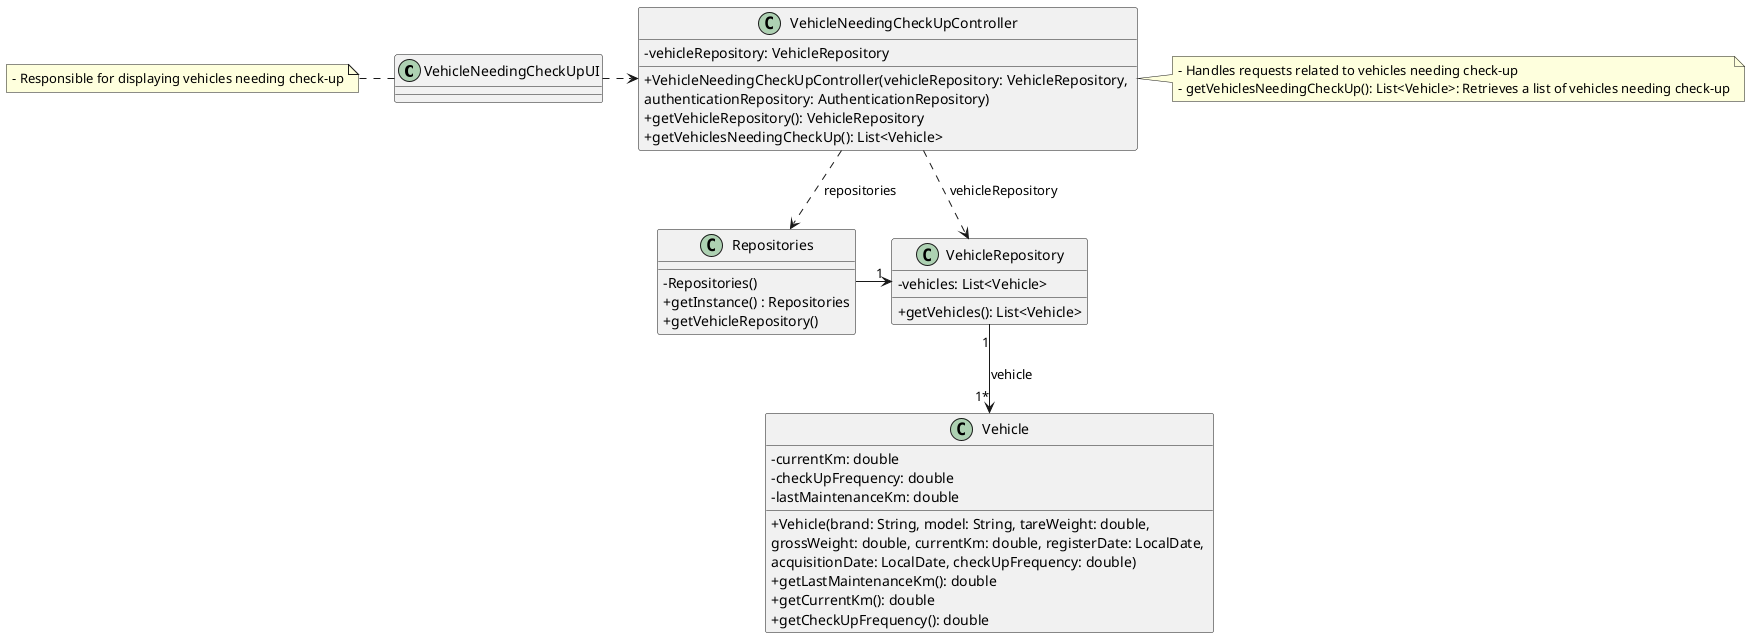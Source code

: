 @startuml
'skinparam monochrome true
skinparam packageStyle rectangle
skinparam shadowing false
skinparam linetype polyline
'skinparam linetype orto

skinparam classAttributeIconSize 0

'left to right direction

class VehicleNeedingCheckUpUI{

}

note left of VehicleNeedingCheckUpUI
    - Responsible for displaying vehicles needing check-up
end note

class VehicleNeedingCheckUpController{
    -vehicleRepository: VehicleRepository
    +VehicleNeedingCheckUpController(vehicleRepository: VehicleRepository, \nauthenticationRepository: AuthenticationRepository)
    +getVehicleRepository(): VehicleRepository
    +getVehiclesNeedingCheckUp(): List<Vehicle>
}

note right of VehicleNeedingCheckUpController
    - Handles requests related to vehicles needing check-up
    - getVehiclesNeedingCheckUp(): List<Vehicle>: Retrieves a list of vehicles needing check-up
end note

class Repositories{
    - Repositories()
    + getInstance() : Repositories
    + getVehicleRepository()
}

class VehicleRepository{
    -vehicles: List<Vehicle>
    +getVehicles(): List<Vehicle>
}

class Vehicle{
    -currentKm: double
    -checkUpFrequency: double
    -lastMaintenanceKm: double
    +Vehicle(brand: String, model: String, tareWeight: double, \ngrossWeight: double, currentKm: double, registerDate: LocalDate, \nacquisitionDate: LocalDate, checkUpFrequency: double)
    +getLastMaintenanceKm(): double
    +getCurrentKm(): double
    +getCheckUpFrequency(): double
}

VehicleNeedingCheckUpUI .> VehicleNeedingCheckUpController
VehicleNeedingCheckUpController ..> Repositories : repositories
Repositories -> "1" VehicleRepository
VehicleNeedingCheckUpController ..> VehicleRepository : vehicleRepository
VehicleRepository "1" --> "1*" Vehicle : vehicle

@enduml